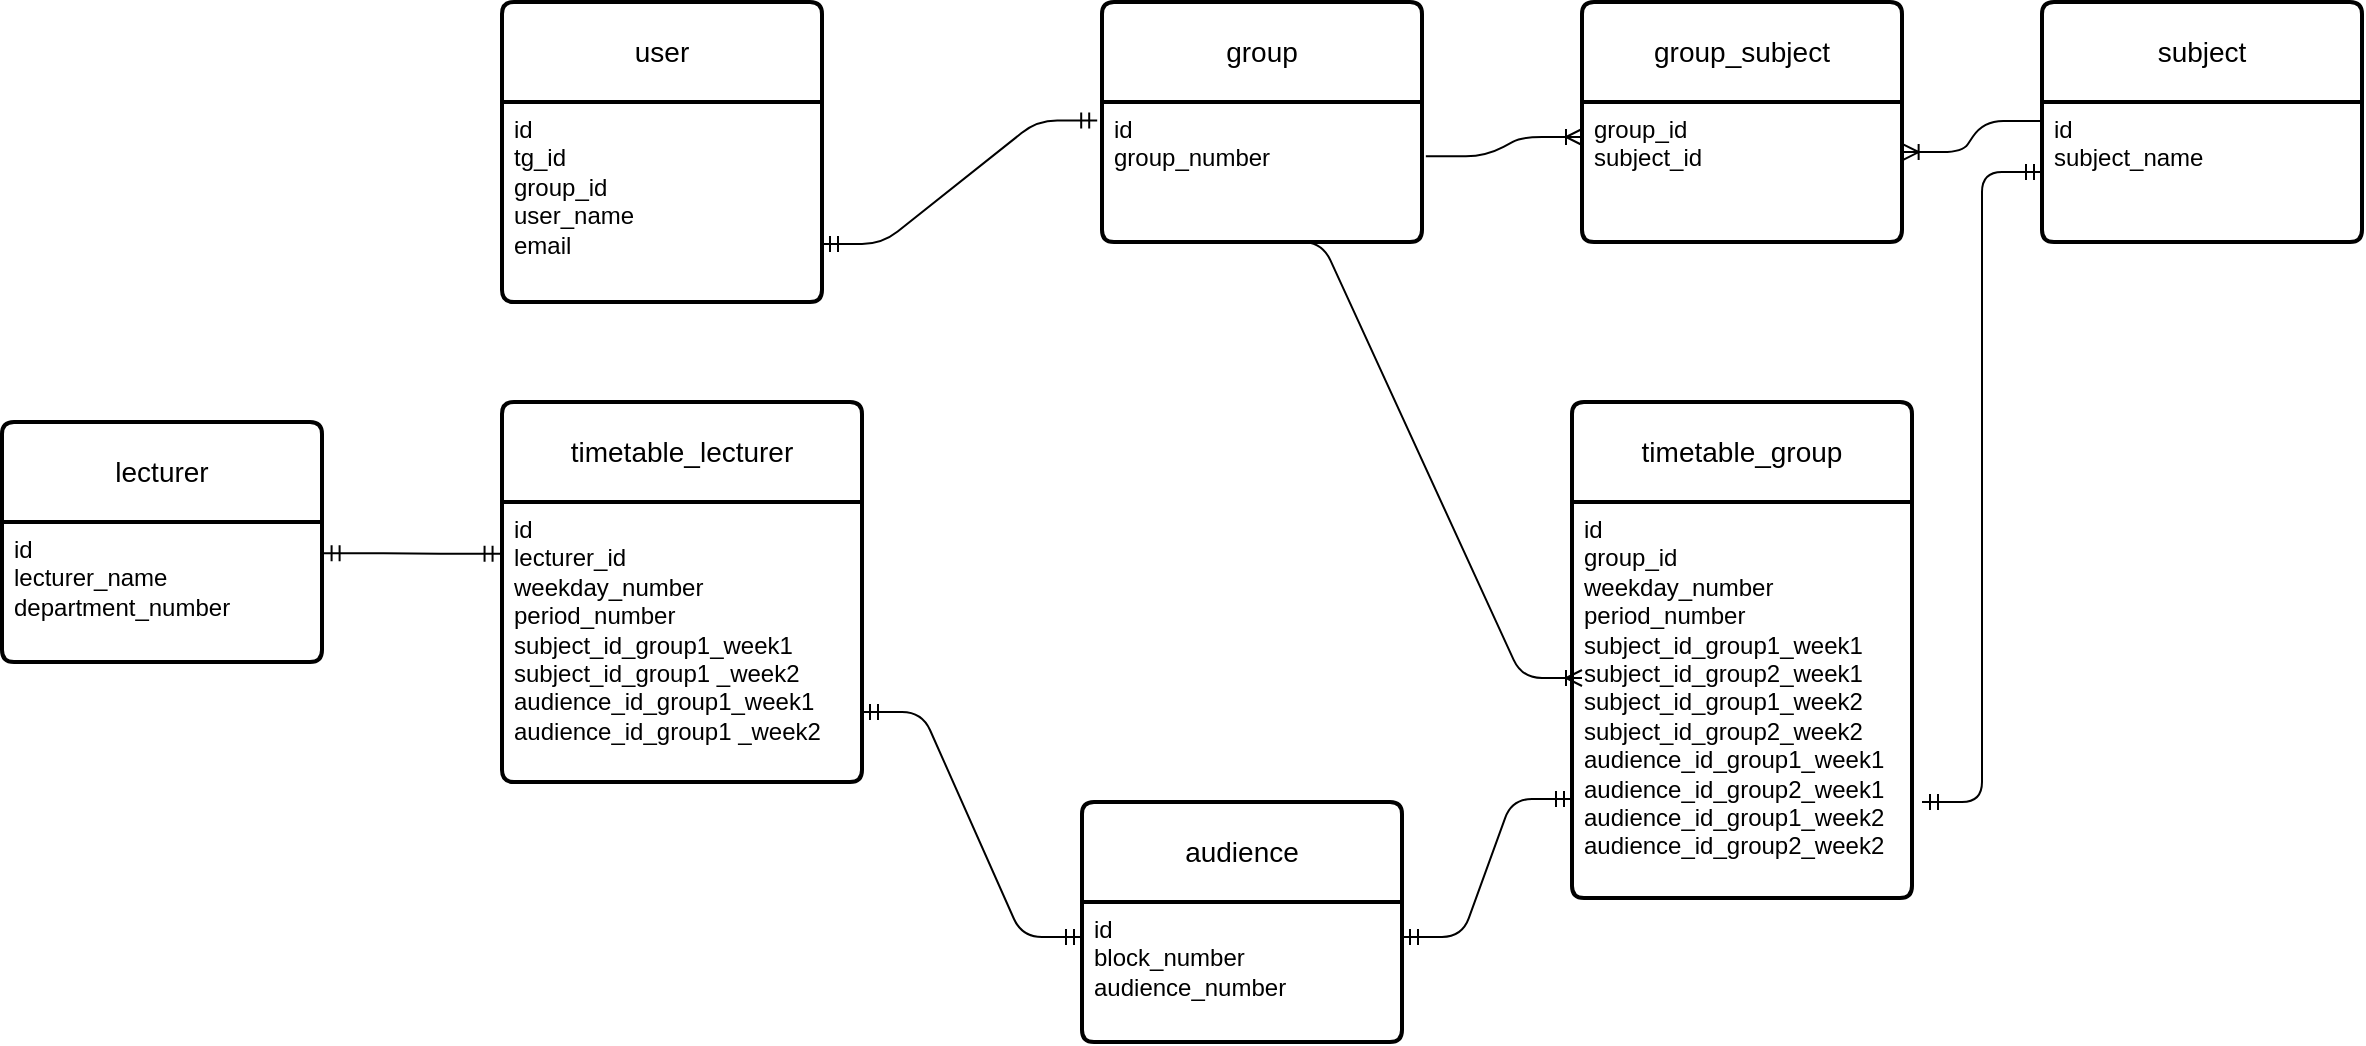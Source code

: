 <mxfile version="22.1.0" type="github">
  <diagram name="Страница — 1" id="49laR57C2x4kgonKFz3S">
    <mxGraphModel dx="1801" dy="848" grid="1" gridSize="10" guides="1" tooltips="1" connect="1" arrows="1" fold="1" page="0" pageScale="1" pageWidth="1200" pageHeight="1920" math="0" shadow="0">
      <root>
        <mxCell id="0" />
        <mxCell id="1" parent="0" />
        <mxCell id="laYx5j4m6xEpJijdY2Um-21" value="user" style="swimlane;childLayout=stackLayout;horizontal=1;startSize=50;horizontalStack=0;rounded=1;fontSize=14;fontStyle=0;strokeWidth=2;resizeParent=0;resizeLast=1;shadow=0;dashed=0;align=center;arcSize=4;whiteSpace=wrap;html=1;labelBackgroundColor=none;" vertex="1" parent="1">
          <mxGeometry x="90" y="120" width="160" height="150" as="geometry" />
        </mxCell>
        <mxCell id="laYx5j4m6xEpJijdY2Um-22" value="id&lt;br&gt;tg_id&lt;br&gt;group_id&lt;br&gt;user_name&lt;br&gt;email" style="align=left;strokeColor=none;fillColor=none;spacingLeft=4;fontSize=12;verticalAlign=top;resizable=0;rotatable=0;part=1;html=1;labelBackgroundColor=none;rounded=1;" vertex="1" parent="laYx5j4m6xEpJijdY2Um-21">
          <mxGeometry y="50" width="160" height="100" as="geometry" />
        </mxCell>
        <mxCell id="laYx5j4m6xEpJijdY2Um-24" value="group" style="swimlane;childLayout=stackLayout;horizontal=1;startSize=50;horizontalStack=0;rounded=1;fontSize=14;fontStyle=0;strokeWidth=2;resizeParent=0;resizeLast=1;shadow=0;dashed=0;align=center;arcSize=4;whiteSpace=wrap;html=1;labelBackgroundColor=none;" vertex="1" parent="1">
          <mxGeometry x="390" y="120" width="160" height="120" as="geometry" />
        </mxCell>
        <mxCell id="laYx5j4m6xEpJijdY2Um-25" value="id&lt;br&gt;group_number&lt;br&gt;" style="align=left;strokeColor=none;fillColor=none;spacingLeft=4;fontSize=12;verticalAlign=top;resizable=0;rotatable=0;part=1;html=1;labelBackgroundColor=none;rounded=1;" vertex="1" parent="laYx5j4m6xEpJijdY2Um-24">
          <mxGeometry y="50" width="160" height="70" as="geometry" />
        </mxCell>
        <mxCell id="laYx5j4m6xEpJijdY2Um-26" value="subject" style="swimlane;childLayout=stackLayout;horizontal=1;startSize=50;horizontalStack=0;rounded=1;fontSize=14;fontStyle=0;strokeWidth=2;resizeParent=0;resizeLast=1;shadow=0;dashed=0;align=center;arcSize=4;whiteSpace=wrap;html=1;labelBackgroundColor=none;" vertex="1" parent="1">
          <mxGeometry x="860" y="120" width="160" height="120" as="geometry" />
        </mxCell>
        <mxCell id="laYx5j4m6xEpJijdY2Um-27" value="id&lt;br&gt;subject_name" style="align=left;strokeColor=none;fillColor=none;spacingLeft=4;fontSize=12;verticalAlign=top;resizable=0;rotatable=0;part=1;html=1;labelBackgroundColor=none;rounded=1;" vertex="1" parent="laYx5j4m6xEpJijdY2Um-26">
          <mxGeometry y="50" width="160" height="70" as="geometry" />
        </mxCell>
        <mxCell id="laYx5j4m6xEpJijdY2Um-28" value="" style="edgeStyle=entityRelationEdgeStyle;fontSize=12;html=1;endArrow=ERmandOne;startArrow=ERmandOne;rounded=1;exitX=1.006;exitY=0.419;exitDx=0;exitDy=0;exitPerimeter=0;entryX=-0.015;entryY=0.133;entryDx=0;entryDy=0;entryPerimeter=0;labelBackgroundColor=none;fontColor=default;" edge="1" parent="1" target="laYx5j4m6xEpJijdY2Um-25">
          <mxGeometry width="100" height="100" relative="1" as="geometry">
            <mxPoint x="250.0" y="240.95" as="sourcePoint" />
            <mxPoint x="379.04" y="209.05" as="targetPoint" />
          </mxGeometry>
        </mxCell>
        <mxCell id="laYx5j4m6xEpJijdY2Um-29" value="group_subject" style="swimlane;childLayout=stackLayout;horizontal=1;startSize=50;horizontalStack=0;rounded=1;fontSize=14;fontStyle=0;strokeWidth=2;resizeParent=0;resizeLast=1;shadow=0;dashed=0;align=center;arcSize=4;whiteSpace=wrap;html=1;labelBackgroundColor=none;" vertex="1" parent="1">
          <mxGeometry x="630" y="120" width="160" height="120" as="geometry" />
        </mxCell>
        <mxCell id="laYx5j4m6xEpJijdY2Um-30" value="group_id&lt;br&gt;subject_id&amp;nbsp;" style="align=left;strokeColor=none;fillColor=none;spacingLeft=4;fontSize=12;verticalAlign=top;resizable=0;rotatable=0;part=1;html=1;labelBackgroundColor=none;rounded=1;" vertex="1" parent="laYx5j4m6xEpJijdY2Um-29">
          <mxGeometry y="50" width="160" height="70" as="geometry" />
        </mxCell>
        <mxCell id="laYx5j4m6xEpJijdY2Um-57" value="" style="edgeStyle=entityRelationEdgeStyle;fontSize=12;html=1;endArrow=ERoneToMany;rounded=1;exitX=1.012;exitY=0.387;exitDx=0;exitDy=0;exitPerimeter=0;entryX=0;entryY=0.25;entryDx=0;entryDy=0;labelBackgroundColor=none;fontColor=default;" edge="1" parent="1" source="laYx5j4m6xEpJijdY2Um-25" target="laYx5j4m6xEpJijdY2Um-30">
          <mxGeometry width="100" height="100" relative="1" as="geometry">
            <mxPoint x="570" y="340" as="sourcePoint" />
            <mxPoint x="670" y="240" as="targetPoint" />
          </mxGeometry>
        </mxCell>
        <mxCell id="laYx5j4m6xEpJijdY2Um-58" value="" style="edgeStyle=entityRelationEdgeStyle;fontSize=12;html=1;endArrow=ERoneToMany;rounded=1;entryX=1.002;entryY=0.358;entryDx=0;entryDy=0;exitX=0.004;exitY=0.135;exitDx=0;exitDy=0;exitPerimeter=0;entryPerimeter=0;labelBackgroundColor=none;fontColor=default;" edge="1" parent="1" source="laYx5j4m6xEpJijdY2Um-27" target="laYx5j4m6xEpJijdY2Um-30">
          <mxGeometry width="100" height="100" relative="1" as="geometry">
            <mxPoint x="830" y="250" as="sourcePoint" />
            <mxPoint x="860" y="220" as="targetPoint" />
          </mxGeometry>
        </mxCell>
        <mxCell id="laYx5j4m6xEpJijdY2Um-59" value="timetable_group" style="swimlane;childLayout=stackLayout;horizontal=1;startSize=50;horizontalStack=0;rounded=1;fontSize=14;fontStyle=0;strokeWidth=2;resizeParent=0;resizeLast=1;shadow=0;dashed=0;align=center;arcSize=4;whiteSpace=wrap;html=1;labelBackgroundColor=none;" vertex="1" parent="1">
          <mxGeometry x="625" y="320" width="170" height="248" as="geometry" />
        </mxCell>
        <mxCell id="laYx5j4m6xEpJijdY2Um-60" value="id&lt;br&gt;group_id&lt;br&gt;weekday_number&lt;br&gt;period_number&lt;br&gt;subject_id_group1_week1&lt;br&gt;subject_id_group2_week1&lt;br&gt;subject_id_group1_week2&lt;br&gt;subject_id_group2_week2&lt;br&gt;audience_id_group1_week1&lt;br style=&quot;border-color: var(--border-color);&quot;&gt;audience_id_group2_week1&lt;br style=&quot;border-color: var(--border-color);&quot;&gt;audience_id_group1_week2&lt;br style=&quot;border-color: var(--border-color);&quot;&gt;audience_id_group2_week2" style="align=left;strokeColor=none;fillColor=none;spacingLeft=4;fontSize=12;verticalAlign=top;resizable=0;rotatable=0;part=1;html=1;labelBackgroundColor=none;rounded=1;" vertex="1" parent="laYx5j4m6xEpJijdY2Um-59">
          <mxGeometry y="50" width="170" height="198" as="geometry" />
        </mxCell>
        <mxCell id="laYx5j4m6xEpJijdY2Um-61" value="" style="edgeStyle=entityRelationEdgeStyle;fontSize=12;html=1;endArrow=ERoneToMany;rounded=1;exitX=0.5;exitY=1;exitDx=0;exitDy=0;labelBackgroundColor=none;fontColor=default;" edge="1" parent="1" source="laYx5j4m6xEpJijdY2Um-25">
          <mxGeometry width="100" height="100" relative="1" as="geometry">
            <mxPoint x="430" y="450" as="sourcePoint" />
            <mxPoint x="630" y="458" as="targetPoint" />
            <Array as="points">
              <mxPoint x="520" y="360" />
            </Array>
          </mxGeometry>
        </mxCell>
        <mxCell id="laYx5j4m6xEpJijdY2Um-67" value="timetable_lecturer" style="swimlane;childLayout=stackLayout;horizontal=1;startSize=50;horizontalStack=0;rounded=1;fontSize=14;fontStyle=0;strokeWidth=2;resizeParent=0;resizeLast=1;shadow=0;dashed=0;align=center;arcSize=4;whiteSpace=wrap;html=1;labelBackgroundColor=none;" vertex="1" parent="1">
          <mxGeometry x="90" y="320" width="180" height="190" as="geometry" />
        </mxCell>
        <mxCell id="laYx5j4m6xEpJijdY2Um-68" value="id&lt;br&gt;lecturer_id&lt;br&gt;weekday_number&lt;br&gt;period_number&lt;br&gt;subject_id_group1_week1&lt;br style=&quot;border-color: var(--border-color);&quot;&gt;subject_id_group1 _week2&lt;br&gt;audience_id_group1_week1&lt;br style=&quot;border-color: var(--border-color);&quot;&gt;audience_id_group1 _week2" style="align=left;strokeColor=none;fillColor=none;spacingLeft=4;fontSize=12;verticalAlign=top;resizable=0;rotatable=0;part=1;html=1;labelBackgroundColor=none;rounded=1;" vertex="1" parent="laYx5j4m6xEpJijdY2Um-67">
          <mxGeometry y="50" width="180" height="140" as="geometry" />
        </mxCell>
        <mxCell id="laYx5j4m6xEpJijdY2Um-69" value="audience" style="swimlane;childLayout=stackLayout;horizontal=1;startSize=50;horizontalStack=0;rounded=1;fontSize=14;fontStyle=0;strokeWidth=2;resizeParent=0;resizeLast=1;shadow=0;dashed=0;align=center;arcSize=4;whiteSpace=wrap;html=1;labelBackgroundColor=none;" vertex="1" parent="1">
          <mxGeometry x="380" y="520" width="160" height="120" as="geometry" />
        </mxCell>
        <mxCell id="laYx5j4m6xEpJijdY2Um-70" value="id&lt;br&gt;block_number&lt;br&gt;audience_number" style="align=left;strokeColor=none;fillColor=none;spacingLeft=4;fontSize=12;verticalAlign=top;resizable=0;rotatable=0;part=1;html=1;labelBackgroundColor=none;rounded=1;" vertex="1" parent="laYx5j4m6xEpJijdY2Um-69">
          <mxGeometry y="50" width="160" height="70" as="geometry" />
        </mxCell>
        <mxCell id="laYx5j4m6xEpJijdY2Um-71" value="" style="edgeStyle=entityRelationEdgeStyle;fontSize=12;html=1;endArrow=ERmandOne;startArrow=ERmandOne;rounded=1;entryX=0;entryY=0.5;entryDx=0;entryDy=0;labelBackgroundColor=none;fontColor=default;" edge="1" parent="1" target="laYx5j4m6xEpJijdY2Um-27">
          <mxGeometry width="100" height="100" relative="1" as="geometry">
            <mxPoint x="800" y="520" as="sourcePoint" />
            <mxPoint x="920" y="380" as="targetPoint" />
            <Array as="points">
              <mxPoint x="1240" y="490" />
              <mxPoint x="920" y="490" />
              <mxPoint x="910" y="290" />
              <mxPoint x="880" y="270" />
            </Array>
          </mxGeometry>
        </mxCell>
        <mxCell id="laYx5j4m6xEpJijdY2Um-74" value="" style="edgeStyle=entityRelationEdgeStyle;fontSize=12;html=1;endArrow=ERmandOne;startArrow=ERmandOne;rounded=1;exitX=1;exitY=0.25;exitDx=0;exitDy=0;labelBackgroundColor=none;fontColor=default;entryX=0;entryY=0.75;entryDx=0;entryDy=0;" edge="1" parent="1" source="laYx5j4m6xEpJijdY2Um-70" target="laYx5j4m6xEpJijdY2Um-60">
          <mxGeometry width="100" height="100" relative="1" as="geometry">
            <mxPoint x="560.0" y="681.2" as="sourcePoint" />
            <mxPoint x="647.92" y="570" as="targetPoint" />
          </mxGeometry>
        </mxCell>
        <mxCell id="laYx5j4m6xEpJijdY2Um-75" value="" style="edgeStyle=entityRelationEdgeStyle;fontSize=12;html=1;endArrow=ERmandOne;startArrow=ERmandOne;rounded=1;exitX=1;exitY=0.75;exitDx=0;exitDy=0;entryX=0;entryY=0.25;entryDx=0;entryDy=0;labelBackgroundColor=none;fontColor=default;" edge="1" parent="1" source="laYx5j4m6xEpJijdY2Um-68" target="laYx5j4m6xEpJijdY2Um-70">
          <mxGeometry width="100" height="100" relative="1" as="geometry">
            <mxPoint x="270" y="940" as="sourcePoint" />
            <mxPoint x="360" y="840" as="targetPoint" />
            <Array as="points">
              <mxPoint x="290" y="1090" />
            </Array>
          </mxGeometry>
        </mxCell>
        <mxCell id="laYx5j4m6xEpJijdY2Um-76" value="lecturer" style="swimlane;childLayout=stackLayout;horizontal=1;startSize=50;horizontalStack=0;rounded=1;fontSize=14;fontStyle=0;strokeWidth=2;resizeParent=0;resizeLast=1;shadow=0;dashed=0;align=center;arcSize=4;whiteSpace=wrap;html=1;labelBackgroundColor=none;" vertex="1" parent="1">
          <mxGeometry x="-160" y="330" width="160" height="120" as="geometry" />
        </mxCell>
        <mxCell id="laYx5j4m6xEpJijdY2Um-77" value="id&lt;br&gt;lecturer_name&lt;br&gt;department_number" style="align=left;strokeColor=none;fillColor=none;spacingLeft=4;fontSize=12;verticalAlign=top;resizable=0;rotatable=0;part=1;html=1;labelBackgroundColor=none;rounded=1;" vertex="1" parent="laYx5j4m6xEpJijdY2Um-76">
          <mxGeometry y="50" width="160" height="70" as="geometry" />
        </mxCell>
        <mxCell id="laYx5j4m6xEpJijdY2Um-80" value="" style="edgeStyle=entityRelationEdgeStyle;fontSize=12;html=1;endArrow=ERmandOne;startArrow=ERmandOne;rounded=0;entryX=-0.004;entryY=0.185;entryDx=0;entryDy=0;entryPerimeter=0;exitX=1.005;exitY=0.224;exitDx=0;exitDy=0;exitPerimeter=0;" edge="1" parent="1" source="laYx5j4m6xEpJijdY2Um-77" target="laYx5j4m6xEpJijdY2Um-68">
          <mxGeometry width="100" height="100" relative="1" as="geometry">
            <mxPoint x="-120" y="670" as="sourcePoint" />
            <mxPoint x="-20" y="570" as="targetPoint" />
          </mxGeometry>
        </mxCell>
      </root>
    </mxGraphModel>
  </diagram>
</mxfile>
